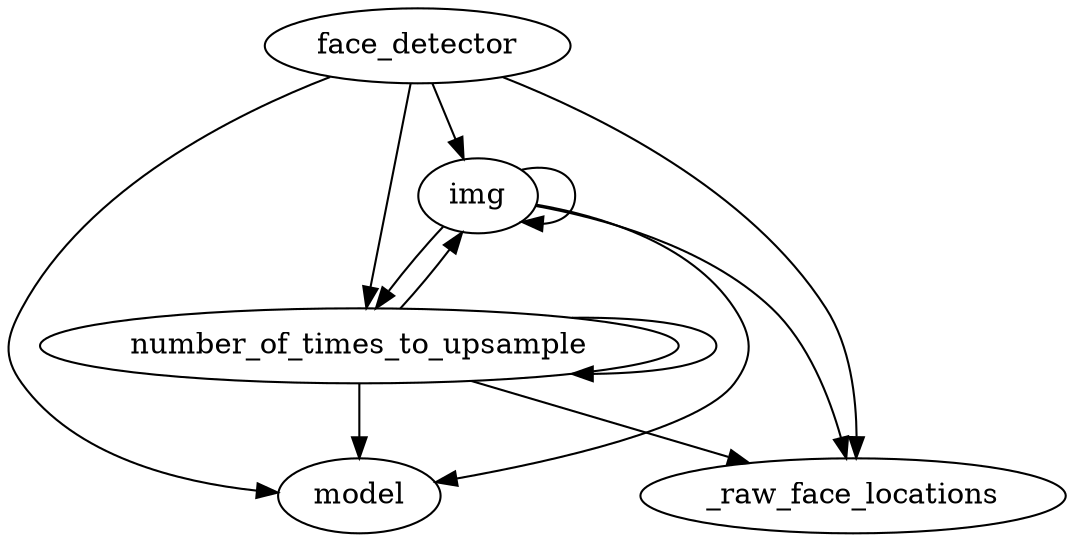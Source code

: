 strict digraph {img->img
number_of_times_to_upsample->img
face_detector->img
img->number_of_times_to_upsample
number_of_times_to_upsample->number_of_times_to_upsample
face_detector->number_of_times_to_upsample
img->model
number_of_times_to_upsample->model
face_detector->model
img->_raw_face_locations
number_of_times_to_upsample->_raw_face_locations
face_detector->_raw_face_locations
}